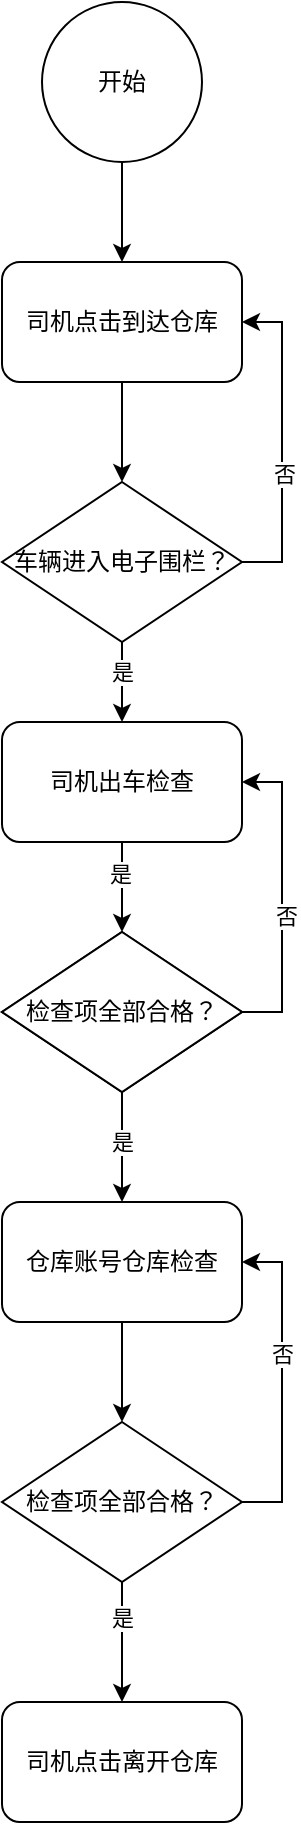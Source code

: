 <mxfile version="17.4.5" type="github">
  <diagram id="fJxe9dQvch9l1z58G91U" name="Page-1">
    <mxGraphModel dx="1185" dy="662" grid="1" gridSize="10" guides="1" tooltips="1" connect="1" arrows="1" fold="1" page="1" pageScale="1" pageWidth="827" pageHeight="1169" math="0" shadow="0">
      <root>
        <mxCell id="0" />
        <mxCell id="1" parent="0" />
        <mxCell id="Uot6uBbr_DU2w-XWCJvZ-3" style="edgeStyle=orthogonalEdgeStyle;rounded=0;orthogonalLoop=1;jettySize=auto;html=1;exitX=0.5;exitY=1;exitDx=0;exitDy=0;entryX=0.5;entryY=0;entryDx=0;entryDy=0;" edge="1" parent="1" source="Uot6uBbr_DU2w-XWCJvZ-1" target="Uot6uBbr_DU2w-XWCJvZ-2">
          <mxGeometry relative="1" as="geometry" />
        </mxCell>
        <mxCell id="Uot6uBbr_DU2w-XWCJvZ-1" value="开始" style="ellipse;whiteSpace=wrap;html=1;aspect=fixed;" vertex="1" parent="1">
          <mxGeometry x="120" y="120" width="80" height="80" as="geometry" />
        </mxCell>
        <mxCell id="Uot6uBbr_DU2w-XWCJvZ-5" style="edgeStyle=orthogonalEdgeStyle;rounded=0;orthogonalLoop=1;jettySize=auto;html=1;exitX=0.5;exitY=1;exitDx=0;exitDy=0;entryX=0.5;entryY=0;entryDx=0;entryDy=0;" edge="1" parent="1" source="Uot6uBbr_DU2w-XWCJvZ-2" target="Uot6uBbr_DU2w-XWCJvZ-9">
          <mxGeometry relative="1" as="geometry">
            <mxPoint x="160" y="350" as="targetPoint" />
          </mxGeometry>
        </mxCell>
        <mxCell id="Uot6uBbr_DU2w-XWCJvZ-2" value="司机点击到达仓库" style="rounded=1;whiteSpace=wrap;html=1;" vertex="1" parent="1">
          <mxGeometry x="100" y="250" width="120" height="60" as="geometry" />
        </mxCell>
        <mxCell id="Uot6uBbr_DU2w-XWCJvZ-11" style="edgeStyle=orthogonalEdgeStyle;rounded=0;orthogonalLoop=1;jettySize=auto;html=1;exitX=1;exitY=0.5;exitDx=0;exitDy=0;entryX=1;entryY=0.5;entryDx=0;entryDy=0;" edge="1" parent="1" source="Uot6uBbr_DU2w-XWCJvZ-9" target="Uot6uBbr_DU2w-XWCJvZ-2">
          <mxGeometry relative="1" as="geometry">
            <mxPoint x="280" y="400" as="targetPoint" />
          </mxGeometry>
        </mxCell>
        <mxCell id="Uot6uBbr_DU2w-XWCJvZ-12" value="否" style="edgeLabel;html=1;align=center;verticalAlign=middle;resizable=0;points=[];" vertex="1" connectable="0" parent="Uot6uBbr_DU2w-XWCJvZ-11">
          <mxGeometry x="-0.202" y="-1" relative="1" as="geometry">
            <mxPoint as="offset" />
          </mxGeometry>
        </mxCell>
        <mxCell id="Uot6uBbr_DU2w-XWCJvZ-14" style="edgeStyle=orthogonalEdgeStyle;rounded=0;orthogonalLoop=1;jettySize=auto;html=1;exitX=0.5;exitY=1;exitDx=0;exitDy=0;entryX=0.5;entryY=0;entryDx=0;entryDy=0;" edge="1" parent="1" source="Uot6uBbr_DU2w-XWCJvZ-9" target="Uot6uBbr_DU2w-XWCJvZ-13">
          <mxGeometry relative="1" as="geometry" />
        </mxCell>
        <mxCell id="Uot6uBbr_DU2w-XWCJvZ-15" value="是" style="edgeLabel;html=1;align=center;verticalAlign=middle;resizable=0;points=[];" vertex="1" connectable="0" parent="Uot6uBbr_DU2w-XWCJvZ-14">
          <mxGeometry x="-0.242" relative="1" as="geometry">
            <mxPoint as="offset" />
          </mxGeometry>
        </mxCell>
        <mxCell id="Uot6uBbr_DU2w-XWCJvZ-9" value="车辆进入电子围栏？" style="rhombus;whiteSpace=wrap;html=1;" vertex="1" parent="1">
          <mxGeometry x="100" y="360" width="120" height="80" as="geometry" />
        </mxCell>
        <mxCell id="Uot6uBbr_DU2w-XWCJvZ-19" style="edgeStyle=orthogonalEdgeStyle;rounded=0;orthogonalLoop=1;jettySize=auto;html=1;exitX=0.5;exitY=1;exitDx=0;exitDy=0;entryX=0.5;entryY=0;entryDx=0;entryDy=0;" edge="1" parent="1" source="Uot6uBbr_DU2w-XWCJvZ-13" target="Uot6uBbr_DU2w-XWCJvZ-17">
          <mxGeometry relative="1" as="geometry" />
        </mxCell>
        <mxCell id="Uot6uBbr_DU2w-XWCJvZ-20" value="是" style="edgeLabel;html=1;align=center;verticalAlign=middle;resizable=0;points=[];" vertex="1" connectable="0" parent="Uot6uBbr_DU2w-XWCJvZ-19">
          <mxGeometry x="-0.287" y="-1" relative="1" as="geometry">
            <mxPoint as="offset" />
          </mxGeometry>
        </mxCell>
        <mxCell id="Uot6uBbr_DU2w-XWCJvZ-13" value="司机出车检查" style="rounded=1;whiteSpace=wrap;html=1;" vertex="1" parent="1">
          <mxGeometry x="100" y="480" width="120" height="60" as="geometry" />
        </mxCell>
        <mxCell id="Uot6uBbr_DU2w-XWCJvZ-21" style="edgeStyle=orthogonalEdgeStyle;rounded=0;orthogonalLoop=1;jettySize=auto;html=1;exitX=1;exitY=0.5;exitDx=0;exitDy=0;entryX=1;entryY=0.5;entryDx=0;entryDy=0;" edge="1" parent="1" source="Uot6uBbr_DU2w-XWCJvZ-17" target="Uot6uBbr_DU2w-XWCJvZ-13">
          <mxGeometry relative="1" as="geometry" />
        </mxCell>
        <mxCell id="Uot6uBbr_DU2w-XWCJvZ-22" value="否" style="edgeLabel;html=1;align=center;verticalAlign=middle;resizable=0;points=[];" vertex="1" connectable="0" parent="Uot6uBbr_DU2w-XWCJvZ-21">
          <mxGeometry x="-0.119" y="-2" relative="1" as="geometry">
            <mxPoint as="offset" />
          </mxGeometry>
        </mxCell>
        <mxCell id="Uot6uBbr_DU2w-XWCJvZ-24" style="edgeStyle=orthogonalEdgeStyle;rounded=0;orthogonalLoop=1;jettySize=auto;html=1;exitX=0.5;exitY=1;exitDx=0;exitDy=0;entryX=0.5;entryY=0;entryDx=0;entryDy=0;" edge="1" parent="1" source="Uot6uBbr_DU2w-XWCJvZ-17" target="Uot6uBbr_DU2w-XWCJvZ-23">
          <mxGeometry relative="1" as="geometry" />
        </mxCell>
        <mxCell id="Uot6uBbr_DU2w-XWCJvZ-25" value="是" style="edgeLabel;html=1;align=center;verticalAlign=middle;resizable=0;points=[];" vertex="1" connectable="0" parent="Uot6uBbr_DU2w-XWCJvZ-24">
          <mxGeometry x="-0.566" y="1" relative="1" as="geometry">
            <mxPoint x="-1" y="13" as="offset" />
          </mxGeometry>
        </mxCell>
        <mxCell id="Uot6uBbr_DU2w-XWCJvZ-17" value="检查项全部合格？" style="rhombus;whiteSpace=wrap;html=1;" vertex="1" parent="1">
          <mxGeometry x="100" y="585" width="120" height="80" as="geometry" />
        </mxCell>
        <mxCell id="Uot6uBbr_DU2w-XWCJvZ-29" style="edgeStyle=orthogonalEdgeStyle;rounded=0;orthogonalLoop=1;jettySize=auto;html=1;exitX=0.5;exitY=1;exitDx=0;exitDy=0;entryX=0.5;entryY=0;entryDx=0;entryDy=0;" edge="1" parent="1" source="Uot6uBbr_DU2w-XWCJvZ-23" target="Uot6uBbr_DU2w-XWCJvZ-28">
          <mxGeometry relative="1" as="geometry" />
        </mxCell>
        <mxCell id="Uot6uBbr_DU2w-XWCJvZ-23" value="仓库账号仓库检查" style="rounded=1;whiteSpace=wrap;html=1;" vertex="1" parent="1">
          <mxGeometry x="100" y="720" width="120" height="60" as="geometry" />
        </mxCell>
        <mxCell id="Uot6uBbr_DU2w-XWCJvZ-27" value="检查项全部合格？" style="rhombus;whiteSpace=wrap;html=1;" vertex="1" parent="1">
          <mxGeometry x="100" y="585" width="120" height="80" as="geometry" />
        </mxCell>
        <mxCell id="Uot6uBbr_DU2w-XWCJvZ-30" style="edgeStyle=orthogonalEdgeStyle;rounded=0;orthogonalLoop=1;jettySize=auto;html=1;exitX=1;exitY=0.5;exitDx=0;exitDy=0;entryX=1;entryY=0.5;entryDx=0;entryDy=0;" edge="1" parent="1" source="Uot6uBbr_DU2w-XWCJvZ-28" target="Uot6uBbr_DU2w-XWCJvZ-23">
          <mxGeometry relative="1" as="geometry" />
        </mxCell>
        <mxCell id="Uot6uBbr_DU2w-XWCJvZ-31" value="否" style="edgeLabel;html=1;align=center;verticalAlign=middle;resizable=0;points=[];" vertex="1" connectable="0" parent="Uot6uBbr_DU2w-XWCJvZ-30">
          <mxGeometry x="0.175" relative="1" as="geometry">
            <mxPoint as="offset" />
          </mxGeometry>
        </mxCell>
        <mxCell id="Uot6uBbr_DU2w-XWCJvZ-33" style="edgeStyle=orthogonalEdgeStyle;rounded=0;orthogonalLoop=1;jettySize=auto;html=1;exitX=0.5;exitY=1;exitDx=0;exitDy=0;entryX=0.5;entryY=0;entryDx=0;entryDy=0;" edge="1" parent="1" source="Uot6uBbr_DU2w-XWCJvZ-28" target="Uot6uBbr_DU2w-XWCJvZ-32">
          <mxGeometry relative="1" as="geometry" />
        </mxCell>
        <mxCell id="Uot6uBbr_DU2w-XWCJvZ-34" value="是" style="edgeLabel;html=1;align=center;verticalAlign=middle;resizable=0;points=[];" vertex="1" connectable="0" parent="Uot6uBbr_DU2w-XWCJvZ-33">
          <mxGeometry x="-0.404" relative="1" as="geometry">
            <mxPoint as="offset" />
          </mxGeometry>
        </mxCell>
        <mxCell id="Uot6uBbr_DU2w-XWCJvZ-28" value="检查项全部合格？" style="rhombus;whiteSpace=wrap;html=1;" vertex="1" parent="1">
          <mxGeometry x="100" y="830" width="120" height="80" as="geometry" />
        </mxCell>
        <mxCell id="Uot6uBbr_DU2w-XWCJvZ-32" value="司机点击离开仓库" style="rounded=1;whiteSpace=wrap;html=1;" vertex="1" parent="1">
          <mxGeometry x="100" y="970" width="120" height="60" as="geometry" />
        </mxCell>
      </root>
    </mxGraphModel>
  </diagram>
</mxfile>

